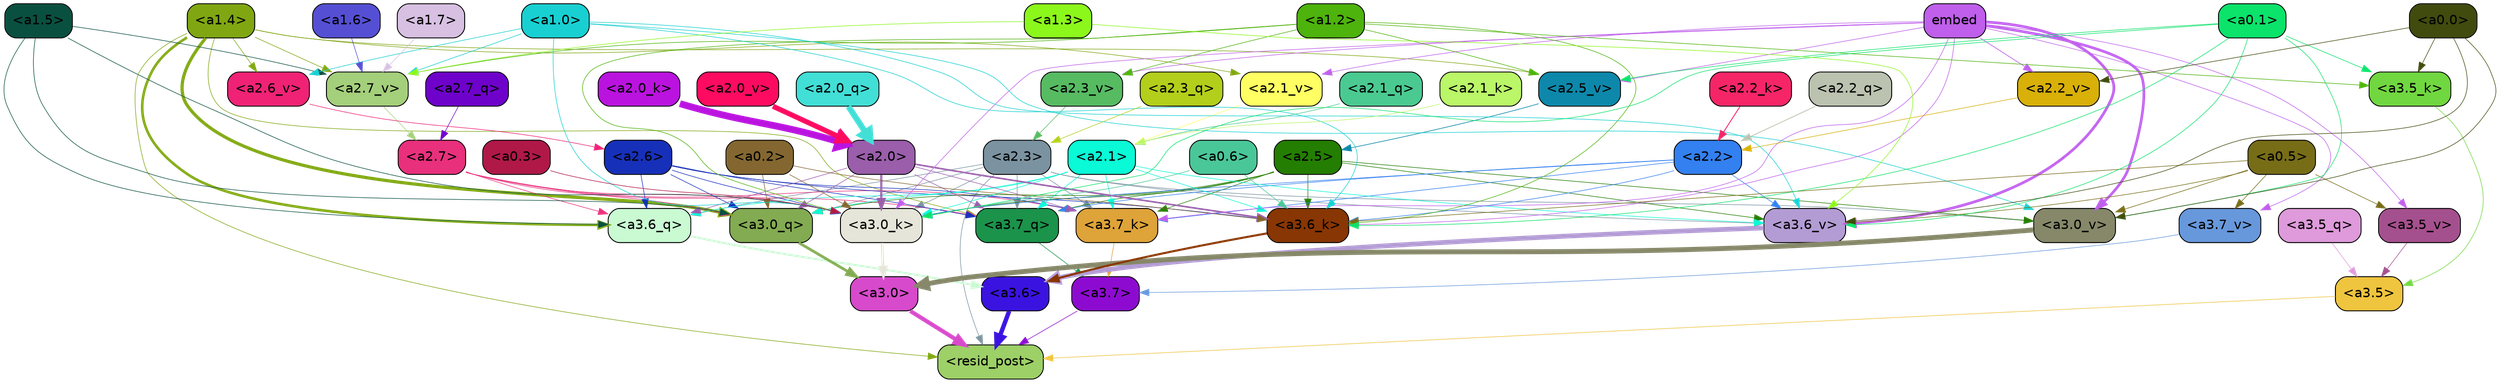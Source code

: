 strict digraph "" {
	graph [bgcolor=transparent,
		layout=dot,
		overlap=false,
		splines=true
	];
	"<a3.7>"	[color=black,
		fillcolor="#8d0bd1",
		fontname=Helvetica,
		shape=box,
		style="filled, rounded"];
	"<resid_post>"	[color=black,
		fillcolor="#9dd067",
		fontname=Helvetica,
		shape=box,
		style="filled, rounded"];
	"<a3.7>" -> "<resid_post>"	[color="#8d0bd1",
		penwidth=0.6];
	"<a3.6>"	[color=black,
		fillcolor="#3a13e0",
		fontname=Helvetica,
		shape=box,
		style="filled, rounded"];
	"<a3.6>" -> "<resid_post>"	[color="#3a13e0",
		penwidth=4.646730065345764];
	"<a3.5>"	[color=black,
		fillcolor="#efc43e",
		fontname=Helvetica,
		shape=box,
		style="filled, rounded"];
	"<a3.5>" -> "<resid_post>"	[color="#efc43e",
		penwidth=0.6];
	"<a3.0>"	[color=black,
		fillcolor="#d74acb",
		fontname=Helvetica,
		shape=box,
		style="filled, rounded"];
	"<a3.0>" -> "<resid_post>"	[color="#d74acb",
		penwidth=4.323132634162903];
	"<a2.3>"	[color=black,
		fillcolor="#7b93a1",
		fontname=Helvetica,
		shape=box,
		style="filled, rounded"];
	"<a2.3>" -> "<resid_post>"	[color="#7b93a1",
		penwidth=0.6];
	"<a3.7_q>"	[color=black,
		fillcolor="#1b934b",
		fontname=Helvetica,
		shape=box,
		style="filled, rounded"];
	"<a2.3>" -> "<a3.7_q>"	[color="#7b93a1",
		penwidth=0.6];
	"<a3.6_q>"	[color=black,
		fillcolor="#c9fad2",
		fontname=Helvetica,
		shape=box,
		style="filled, rounded"];
	"<a2.3>" -> "<a3.6_q>"	[color="#7b93a1",
		penwidth=0.6];
	"<a3.0_q>"	[color=black,
		fillcolor="#83ab52",
		fontname=Helvetica,
		shape=box,
		style="filled, rounded"];
	"<a2.3>" -> "<a3.0_q>"	[color="#7b93a1",
		penwidth=0.6];
	"<a3.7_k>"	[color=black,
		fillcolor="#dea339",
		fontname=Helvetica,
		shape=box,
		style="filled, rounded"];
	"<a2.3>" -> "<a3.7_k>"	[color="#7b93a1",
		penwidth=0.6];
	"<a3.0_k>"	[color=black,
		fillcolor="#e6e5d9",
		fontname=Helvetica,
		shape=box,
		style="filled, rounded"];
	"<a2.3>" -> "<a3.0_k>"	[color="#7b93a1",
		penwidth=0.6];
	"<a3.6_v>"	[color=black,
		fillcolor="#b39cd4",
		fontname=Helvetica,
		shape=box,
		style="filled, rounded"];
	"<a2.3>" -> "<a3.6_v>"	[color="#7b93a1",
		penwidth=0.6];
	"<a3.0_v>"	[color=black,
		fillcolor="#868869",
		fontname=Helvetica,
		shape=box,
		style="filled, rounded"];
	"<a2.3>" -> "<a3.0_v>"	[color="#7b93a1",
		penwidth=0.6];
	"<a1.4>"	[color=black,
		fillcolor="#80a712",
		fontname=Helvetica,
		shape=box,
		style="filled, rounded"];
	"<a1.4>" -> "<resid_post>"	[color="#80a712",
		penwidth=0.6];
	"<a1.4>" -> "<a3.7_q>"	[color="#80a712",
		penwidth=0.6];
	"<a1.4>" -> "<a3.6_q>"	[color="#80a712",
		penwidth=2.700703263282776];
	"<a1.4>" -> "<a3.0_q>"	[color="#80a712",
		penwidth=3.34255850315094];
	"<a2.7_v>"	[color=black,
		fillcolor="#a4cf7b",
		fontname=Helvetica,
		shape=box,
		style="filled, rounded"];
	"<a1.4>" -> "<a2.7_v>"	[color="#80a712",
		penwidth=0.6];
	"<a2.6_v>"	[color=black,
		fillcolor="#ef2275",
		fontname=Helvetica,
		shape=box,
		style="filled, rounded"];
	"<a1.4>" -> "<a2.6_v>"	[color="#80a712",
		penwidth=0.6];
	"<a2.5_v>"	[color=black,
		fillcolor="#0d88aa",
		fontname=Helvetica,
		shape=box,
		style="filled, rounded"];
	"<a1.4>" -> "<a2.5_v>"	[color="#80a712",
		penwidth=0.6];
	"<a2.1_v>"	[color=black,
		fillcolor="#ffff63",
		fontname=Helvetica,
		shape=box,
		style="filled, rounded"];
	"<a1.4>" -> "<a2.1_v>"	[color="#80a712",
		penwidth=0.6];
	"<a3.7_q>" -> "<a3.7>"	[color="#1b934b",
		penwidth=0.6];
	"<a3.6_q>" -> "<a3.6>"	[color="#c9fad2",
		penwidth=2.03758105635643];
	"<a3.5_q>"	[color=black,
		fillcolor="#de9ada",
		fontname=Helvetica,
		shape=box,
		style="filled, rounded"];
	"<a3.5_q>" -> "<a3.5>"	[color="#de9ada",
		penwidth=0.6];
	"<a3.0_q>" -> "<a3.0>"	[color="#83ab52",
		penwidth=2.8638100624084473];
	"<a3.7_k>" -> "<a3.7>"	[color="#dea339",
		penwidth=0.6];
	"<a3.6_k>"	[color=black,
		fillcolor="#883603",
		fontname=Helvetica,
		shape=box,
		style="filled, rounded"];
	"<a3.6_k>" -> "<a3.6>"	[color="#883603",
		penwidth=2.174198240041733];
	"<a3.5_k>"	[color=black,
		fillcolor="#71d740",
		fontname=Helvetica,
		shape=box,
		style="filled, rounded"];
	"<a3.5_k>" -> "<a3.5>"	[color="#71d740",
		penwidth=0.6];
	"<a3.0_k>" -> "<a3.0>"	[color="#e6e5d9",
		penwidth=2.6274144649505615];
	"<a3.7_v>"	[color=black,
		fillcolor="#6798dc",
		fontname=Helvetica,
		shape=box,
		style="filled, rounded"];
	"<a3.7_v>" -> "<a3.7>"	[color="#6798dc",
		penwidth=0.6];
	"<a3.6_v>" -> "<a3.6>"	[color="#b39cd4",
		penwidth=5.002329230308533];
	"<a3.5_v>"	[color=black,
		fillcolor="#a5508e",
		fontname=Helvetica,
		shape=box,
		style="filled, rounded"];
	"<a3.5_v>" -> "<a3.5>"	[color="#a5508e",
		penwidth=0.6];
	"<a3.0_v>" -> "<a3.0>"	[color="#868869",
		penwidth=5.188832879066467];
	"<a2.7>"	[color=black,
		fillcolor="#e8307c",
		fontname=Helvetica,
		shape=box,
		style="filled, rounded"];
	"<a2.7>" -> "<a3.7_q>"	[color="#e8307c",
		penwidth=0.6];
	"<a2.7>" -> "<a3.6_q>"	[color="#e8307c",
		penwidth=0.6];
	"<a2.7>" -> "<a3.0_q>"	[color="#e8307c",
		penwidth=0.6];
	"<a2.7>" -> "<a3.7_k>"	[color="#e8307c",
		penwidth=0.6];
	"<a2.7>" -> "<a3.0_k>"	[color="#e8307c",
		penwidth=0.6];
	"<a2.6>"	[color=black,
		fillcolor="#1730ba",
		fontname=Helvetica,
		shape=box,
		style="filled, rounded"];
	"<a2.6>" -> "<a3.7_q>"	[color="#1730ba",
		penwidth=0.6];
	"<a2.6>" -> "<a3.6_q>"	[color="#1730ba",
		penwidth=0.6];
	"<a2.6>" -> "<a3.0_q>"	[color="#1730ba",
		penwidth=0.6];
	"<a2.6>" -> "<a3.7_k>"	[color="#1730ba",
		penwidth=0.6];
	"<a2.6>" -> "<a3.6_k>"	[color="#1730ba",
		penwidth=0.6];
	"<a2.6>" -> "<a3.0_k>"	[color="#1730ba",
		penwidth=0.6];
	"<a2.5>"	[color=black,
		fillcolor="#247e01",
		fontname=Helvetica,
		shape=box,
		style="filled, rounded"];
	"<a2.5>" -> "<a3.7_q>"	[color="#247e01",
		penwidth=0.6];
	"<a2.5>" -> "<a3.0_q>"	[color="#247e01",
		penwidth=0.6];
	"<a2.5>" -> "<a3.7_k>"	[color="#247e01",
		penwidth=0.6];
	"<a2.5>" -> "<a3.6_k>"	[color="#247e01",
		penwidth=0.6];
	"<a2.5>" -> "<a3.0_k>"	[color="#247e01",
		penwidth=0.6];
	"<a2.5>" -> "<a3.6_v>"	[color="#247e01",
		penwidth=0.6];
	"<a2.5>" -> "<a3.0_v>"	[color="#247e01",
		penwidth=0.6];
	"<a2.2>"	[color=black,
		fillcolor="#3380f0",
		fontname=Helvetica,
		shape=box,
		style="filled, rounded"];
	"<a2.2>" -> "<a3.7_q>"	[color="#3380f0",
		penwidth=0.6];
	"<a2.2>" -> "<a3.7_k>"	[color="#3380f0",
		penwidth=0.6];
	"<a2.2>" -> "<a3.6_k>"	[color="#3380f0",
		penwidth=0.6];
	"<a2.2>" -> "<a3.0_k>"	[color="#3380f0",
		penwidth=0.6];
	"<a2.2>" -> "<a3.6_v>"	[color="#3380f0",
		penwidth=0.6];
	"<a2.1>"	[color=black,
		fillcolor="#0af9d7",
		fontname=Helvetica,
		shape=box,
		style="filled, rounded"];
	"<a2.1>" -> "<a3.7_q>"	[color="#0af9d7",
		penwidth=0.6];
	"<a2.1>" -> "<a3.6_q>"	[color="#0af9d7",
		penwidth=0.6];
	"<a2.1>" -> "<a3.0_q>"	[color="#0af9d7",
		penwidth=0.6];
	"<a2.1>" -> "<a3.7_k>"	[color="#0af9d7",
		penwidth=0.6];
	"<a2.1>" -> "<a3.6_k>"	[color="#0af9d7",
		penwidth=0.6];
	"<a2.1>" -> "<a3.0_k>"	[color="#0af9d7",
		penwidth=0.6];
	"<a2.1>" -> "<a3.6_v>"	[color="#0af9d7",
		penwidth=0.6];
	"<a2.0>"	[color=black,
		fillcolor="#9a5eab",
		fontname=Helvetica,
		shape=box,
		style="filled, rounded"];
	"<a2.0>" -> "<a3.7_q>"	[color="#9a5eab",
		penwidth=0.6];
	"<a2.0>" -> "<a3.6_q>"	[color="#9a5eab",
		penwidth=0.6];
	"<a2.0>" -> "<a3.0_q>"	[color="#9a5eab",
		penwidth=0.6];
	"<a2.0>" -> "<a3.7_k>"	[color="#9a5eab",
		penwidth=0.6];
	"<a2.0>" -> "<a3.6_k>"	[color="#9a5eab",
		penwidth=1.6454488784074783];
	"<a2.0>" -> "<a3.0_k>"	[color="#9a5eab",
		penwidth=2.2218968719244003];
	"<a1.5>"	[color=black,
		fillcolor="#0a5041",
		fontname=Helvetica,
		shape=box,
		style="filled, rounded"];
	"<a1.5>" -> "<a3.6_q>"	[color="#0a5041",
		penwidth=0.6];
	"<a1.5>" -> "<a3.0_q>"	[color="#0a5041",
		penwidth=0.6];
	"<a1.5>" -> "<a3.0_k>"	[color="#0a5041",
		penwidth=0.6];
	"<a1.5>" -> "<a2.7_v>"	[color="#0a5041",
		penwidth=0.6];
	"<a0.2>"	[color=black,
		fillcolor="#846730",
		fontname=Helvetica,
		shape=box,
		style="filled, rounded"];
	"<a0.2>" -> "<a3.0_q>"	[color="#846730",
		penwidth=0.6];
	"<a0.2>" -> "<a3.6_k>"	[color="#846730",
		penwidth=0.6];
	"<a0.2>" -> "<a3.0_k>"	[color="#846730",
		penwidth=0.6];
	embed	[color=black,
		fillcolor="#bf5feb",
		fontname=Helvetica,
		shape=box,
		style="filled, rounded"];
	embed -> "<a3.7_k>"	[color="#bf5feb",
		penwidth=0.6];
	embed -> "<a3.6_k>"	[color="#bf5feb",
		penwidth=0.6];
	embed -> "<a3.0_k>"	[color="#bf5feb",
		penwidth=0.6];
	embed -> "<a3.7_v>"	[color="#bf5feb",
		penwidth=0.6];
	embed -> "<a3.6_v>"	[color="#bf5feb",
		penwidth=2.8301228284835815];
	embed -> "<a3.5_v>"	[color="#bf5feb",
		penwidth=0.6];
	embed -> "<a3.0_v>"	[color="#bf5feb",
		penwidth=2.7660785913467407];
	embed -> "<a2.5_v>"	[color="#bf5feb",
		penwidth=0.6];
	"<a2.3_v>"	[color=black,
		fillcolor="#57bb62",
		fontname=Helvetica,
		shape=box,
		style="filled, rounded"];
	embed -> "<a2.3_v>"	[color="#bf5feb",
		penwidth=0.6];
	"<a2.2_v>"	[color=black,
		fillcolor="#d8b008",
		fontname=Helvetica,
		shape=box,
		style="filled, rounded"];
	embed -> "<a2.2_v>"	[color="#bf5feb",
		penwidth=0.6909599304199219];
	embed -> "<a2.1_v>"	[color="#bf5feb",
		penwidth=0.6];
	"<a1.2>"	[color=black,
		fillcolor="#4eb30c",
		fontname=Helvetica,
		shape=box,
		style="filled, rounded"];
	"<a1.2>" -> "<a3.6_k>"	[color="#4eb30c",
		penwidth=0.6];
	"<a1.2>" -> "<a3.5_k>"	[color="#4eb30c",
		penwidth=0.6];
	"<a1.2>" -> "<a3.0_k>"	[color="#4eb30c",
		penwidth=0.6];
	"<a1.2>" -> "<a2.7_v>"	[color="#4eb30c",
		penwidth=0.6];
	"<a1.2>" -> "<a2.5_v>"	[color="#4eb30c",
		penwidth=0.6];
	"<a1.2>" -> "<a2.3_v>"	[color="#4eb30c",
		penwidth=0.6];
	"<a1.0>"	[color=black,
		fillcolor="#18d0d2",
		fontname=Helvetica,
		shape=box,
		style="filled, rounded"];
	"<a1.0>" -> "<a3.6_k>"	[color="#18d0d2",
		penwidth=0.6];
	"<a1.0>" -> "<a3.0_k>"	[color="#18d0d2",
		penwidth=0.6];
	"<a1.0>" -> "<a3.6_v>"	[color="#18d0d2",
		penwidth=0.6];
	"<a1.0>" -> "<a3.0_v>"	[color="#18d0d2",
		penwidth=0.6];
	"<a1.0>" -> "<a2.7_v>"	[color="#18d0d2",
		penwidth=0.6];
	"<a1.0>" -> "<a2.6_v>"	[color="#18d0d2",
		penwidth=0.6];
	"<a0.6>"	[color=black,
		fillcolor="#4ac799",
		fontname=Helvetica,
		shape=box,
		style="filled, rounded"];
	"<a0.6>" -> "<a3.6_k>"	[color="#4ac799",
		penwidth=0.6];
	"<a0.6>" -> "<a3.0_k>"	[color="#4ac799",
		penwidth=0.6];
	"<a0.5>"	[color=black,
		fillcolor="#776d17",
		fontname=Helvetica,
		shape=box,
		style="filled, rounded"];
	"<a0.5>" -> "<a3.6_k>"	[color="#776d17",
		penwidth=0.6];
	"<a0.5>" -> "<a3.7_v>"	[color="#776d17",
		penwidth=0.6];
	"<a0.5>" -> "<a3.6_v>"	[color="#776d17",
		penwidth=0.6];
	"<a0.5>" -> "<a3.5_v>"	[color="#776d17",
		penwidth=0.6];
	"<a0.5>" -> "<a3.0_v>"	[color="#776d17",
		penwidth=0.6124261617660522];
	"<a0.1>"	[color=black,
		fillcolor="#0be36a",
		fontname=Helvetica,
		shape=box,
		style="filled, rounded"];
	"<a0.1>" -> "<a3.6_k>"	[color="#0be36a",
		penwidth=0.6];
	"<a0.1>" -> "<a3.5_k>"	[color="#0be36a",
		penwidth=0.6];
	"<a0.1>" -> "<a3.0_k>"	[color="#0be36a",
		penwidth=0.6];
	"<a0.1>" -> "<a3.6_v>"	[color="#0be36a",
		penwidth=0.6];
	"<a0.1>" -> "<a3.0_v>"	[color="#0be36a",
		penwidth=0.6];
	"<a0.1>" -> "<a2.5_v>"	[color="#0be36a",
		penwidth=0.6];
	"<a0.0>"	[color=black,
		fillcolor="#414b0e",
		fontname=Helvetica,
		shape=box,
		style="filled, rounded"];
	"<a0.0>" -> "<a3.5_k>"	[color="#414b0e",
		penwidth=0.6];
	"<a0.0>" -> "<a3.6_v>"	[color="#414b0e",
		penwidth=0.6];
	"<a0.0>" -> "<a3.0_v>"	[color="#414b0e",
		penwidth=0.6];
	"<a0.0>" -> "<a2.2_v>"	[color="#414b0e",
		penwidth=0.6];
	"<a0.3>"	[color=black,
		fillcolor="#b01848",
		fontname=Helvetica,
		shape=box,
		style="filled, rounded"];
	"<a0.3>" -> "<a3.0_k>"	[color="#b01848",
		penwidth=0.6];
	"<a1.3>"	[color=black,
		fillcolor="#8cf71b",
		fontname=Helvetica,
		shape=box,
		style="filled, rounded"];
	"<a1.3>" -> "<a3.6_v>"	[color="#8cf71b",
		penwidth=0.6];
	"<a1.3>" -> "<a2.7_v>"	[color="#8cf71b",
		penwidth=0.6];
	"<a2.7_q>"	[color=black,
		fillcolor="#6e02cb",
		fontname=Helvetica,
		shape=box,
		style="filled, rounded"];
	"<a2.7_q>" -> "<a2.7>"	[color="#6e02cb",
		penwidth=0.6];
	"<a2.3_q>"	[color=black,
		fillcolor="#b3cf1b",
		fontname=Helvetica,
		shape=box,
		style="filled, rounded"];
	"<a2.3_q>" -> "<a2.3>"	[color="#b3cf1b",
		penwidth=0.6];
	"<a2.2_q>"	[color=black,
		fillcolor="#bbc2af",
		fontname=Helvetica,
		shape=box,
		style="filled, rounded"];
	"<a2.2_q>" -> "<a2.2>"	[color="#bbc2af",
		penwidth=0.8114519119262695];
	"<a2.1_q>"	[color=black,
		fillcolor="#4aca91",
		fontname=Helvetica,
		shape=box,
		style="filled, rounded"];
	"<a2.1_q>" -> "<a2.1>"	[color="#4aca91",
		penwidth=0.6];
	"<a2.0_q>"	[color=black,
		fillcolor="#42dfd7",
		fontname=Helvetica,
		shape=box,
		style="filled, rounded"];
	"<a2.0_q>" -> "<a2.0>"	[color="#42dfd7",
		penwidth=6.2323237657547];
	"<a2.2_k>"	[color=black,
		fillcolor="#f62568",
		fontname=Helvetica,
		shape=box,
		style="filled, rounded"];
	"<a2.2_k>" -> "<a2.2>"	[color="#f62568",
		penwidth=0.9331893920898438];
	"<a2.1_k>"	[color=black,
		fillcolor="#baf668",
		fontname=Helvetica,
		shape=box,
		style="filled, rounded"];
	"<a2.1_k>" -> "<a2.1>"	[color="#baf668",
		penwidth=0.6];
	"<a2.0_k>"	[color=black,
		fillcolor="#ba13df",
		fontname=Helvetica,
		shape=box,
		style="filled, rounded"];
	"<a2.0_k>" -> "<a2.0>"	[color="#ba13df",
		penwidth=7.158664226531982];
	"<a2.7_v>" -> "<a2.7>"	[color="#a4cf7b",
		penwidth=0.6];
	"<a2.6_v>" -> "<a2.6>"	[color="#ef2275",
		penwidth=0.6];
	"<a2.5_v>" -> "<a2.5>"	[color="#0d88aa",
		penwidth=0.6657319068908691];
	"<a2.3_v>" -> "<a2.3>"	[color="#57bb62",
		penwidth=0.6];
	"<a2.2_v>" -> "<a2.2>"	[color="#d8b008",
		penwidth=0.6];
	"<a2.1_v>" -> "<a2.1>"	[color="#ffff63",
		penwidth=0.6];
	"<a2.0_v>"	[color=black,
		fillcolor="#fd0b60",
		fontname=Helvetica,
		shape=box,
		style="filled, rounded"];
	"<a2.0_v>" -> "<a2.0>"	[color="#fd0b60",
		penwidth=5.380099236965179];
	"<a1.7>"	[color=black,
		fillcolor="#d7c0e2",
		fontname=Helvetica,
		shape=box,
		style="filled, rounded"];
	"<a1.7>" -> "<a2.7_v>"	[color="#d7c0e2",
		penwidth=0.6];
	"<a1.6>"	[color=black,
		fillcolor="#554fd4",
		fontname=Helvetica,
		shape=box,
		style="filled, rounded"];
	"<a1.6>" -> "<a2.7_v>"	[color="#554fd4",
		penwidth=0.6];
}
